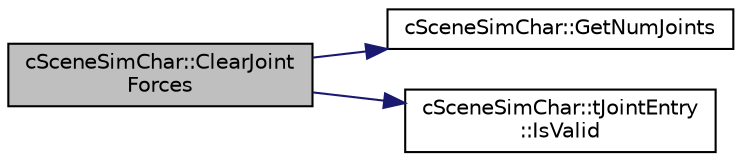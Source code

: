 digraph "cSceneSimChar::ClearJointForces"
{
 // LATEX_PDF_SIZE
  edge [fontname="Helvetica",fontsize="10",labelfontname="Helvetica",labelfontsize="10"];
  node [fontname="Helvetica",fontsize="10",shape=record];
  rankdir="LR";
  Node1 [label="cSceneSimChar::ClearJoint\lForces",height=0.2,width=0.4,color="black", fillcolor="grey75", style="filled", fontcolor="black",tooltip=" "];
  Node1 -> Node2 [color="midnightblue",fontsize="10",style="solid",fontname="Helvetica"];
  Node2 [label="cSceneSimChar::GetNumJoints",height=0.2,width=0.4,color="black", fillcolor="white", style="filled",URL="$classc_scene_sim_char.html#acbf5afbb57f92ff10f8e8c80786ae90d",tooltip=" "];
  Node1 -> Node3 [color="midnightblue",fontsize="10",style="solid",fontname="Helvetica"];
  Node3 [label="cSceneSimChar::tJointEntry\l::IsValid",height=0.2,width=0.4,color="black", fillcolor="white", style="filled",URL="$structc_scene_sim_char_1_1t_joint_entry.html#a97321b1466f30335953f14d2258d3fd5",tooltip=" "];
}
